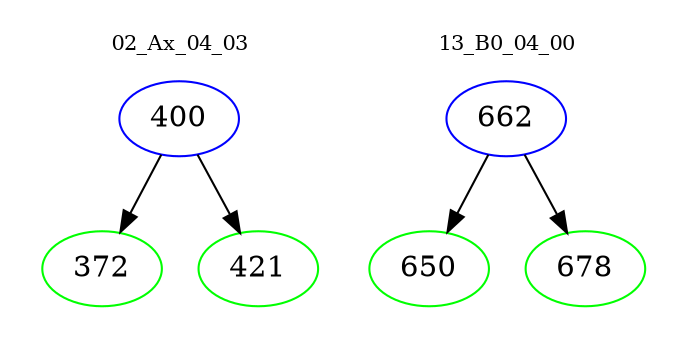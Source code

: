 digraph{
subgraph cluster_0 {
color = white
label = "02_Ax_04_03";
fontsize=10;
T0_400 [label="400", color="blue"]
T0_400 -> T0_372 [color="black"]
T0_372 [label="372", color="green"]
T0_400 -> T0_421 [color="black"]
T0_421 [label="421", color="green"]
}
subgraph cluster_1 {
color = white
label = "13_B0_04_00";
fontsize=10;
T1_662 [label="662", color="blue"]
T1_662 -> T1_650 [color="black"]
T1_650 [label="650", color="green"]
T1_662 -> T1_678 [color="black"]
T1_678 [label="678", color="green"]
}
}
